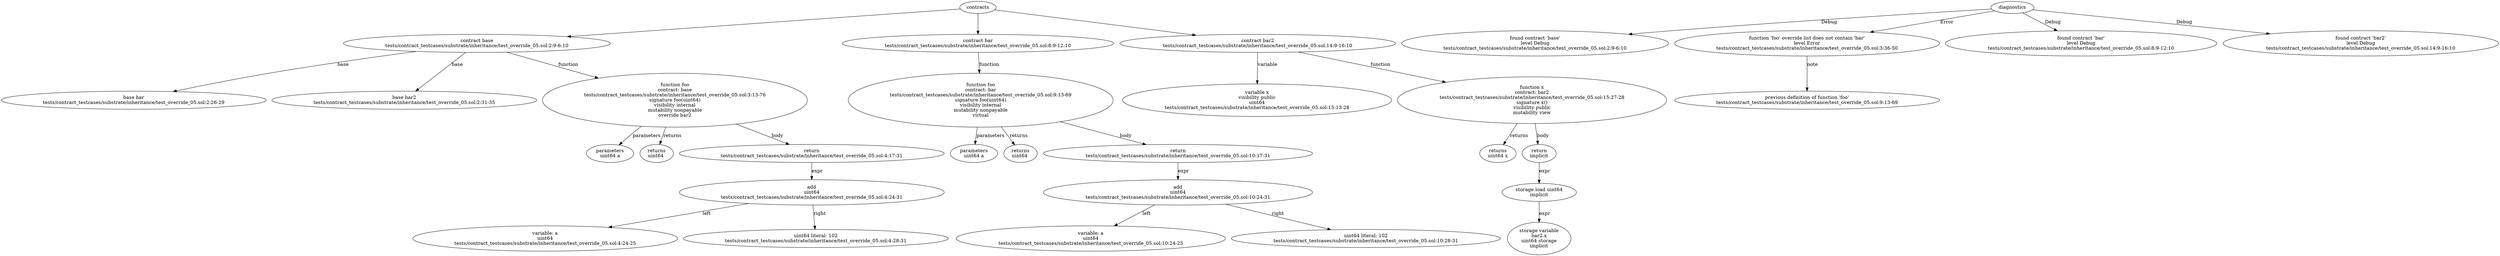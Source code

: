 strict digraph "tests/contract_testcases/substrate/inheritance/test_override_05.sol" {
	contract [label="contract base\ntests/contract_testcases/substrate/inheritance/test_override_05.sol:2:9-6:10"]
	base [label="base bar\ntests/contract_testcases/substrate/inheritance/test_override_05.sol:2:26-29"]
	base_3 [label="base bar2\ntests/contract_testcases/substrate/inheritance/test_override_05.sol:2:31-35"]
	foo [label="function foo\ncontract: base\ntests/contract_testcases/substrate/inheritance/test_override_05.sol:3:13-76\nsignature foo(uint64)\nvisibility internal\nmutability nonpayable\noverride bar2"]
	parameters [label="parameters\nuint64 a"]
	returns [label="returns\nuint64 "]
	return [label="return\ntests/contract_testcases/substrate/inheritance/test_override_05.sol:4:17-31"]
	add [label="add\nuint64\ntests/contract_testcases/substrate/inheritance/test_override_05.sol:4:24-31"]
	variable [label="variable: a\nuint64\ntests/contract_testcases/substrate/inheritance/test_override_05.sol:4:24-25"]
	number_literal [label="uint64 literal: 102\ntests/contract_testcases/substrate/inheritance/test_override_05.sol:4:28-31"]
	contract_11 [label="contract bar\ntests/contract_testcases/substrate/inheritance/test_override_05.sol:8:9-12:10"]
	foo_12 [label="function foo\ncontract: bar\ntests/contract_testcases/substrate/inheritance/test_override_05.sol:9:13-69\nsignature foo(uint64)\nvisibility internal\nmutability nonpayable\nvirtual"]
	parameters_13 [label="parameters\nuint64 a"]
	returns_14 [label="returns\nuint64 "]
	return_15 [label="return\ntests/contract_testcases/substrate/inheritance/test_override_05.sol:10:17-31"]
	add_16 [label="add\nuint64\ntests/contract_testcases/substrate/inheritance/test_override_05.sol:10:24-31"]
	variable_17 [label="variable: a\nuint64\ntests/contract_testcases/substrate/inheritance/test_override_05.sol:10:24-25"]
	number_literal_18 [label="uint64 literal: 102\ntests/contract_testcases/substrate/inheritance/test_override_05.sol:10:28-31"]
	contract_19 [label="contract bar2\ntests/contract_testcases/substrate/inheritance/test_override_05.sol:14:9-16:10"]
	var [label="variable x\nvisibility public\nuint64\ntests/contract_testcases/substrate/inheritance/test_override_05.sol:15:13-28"]
	x [label="function x\ncontract: bar2\ntests/contract_testcases/substrate/inheritance/test_override_05.sol:15:27-28\nsignature x()\nvisibility public\nmutability view"]
	returns_22 [label="returns\nuint64 x"]
	return_23 [label="return\nimplicit"]
	storage_load [label="storage load uint64\nimplicit"]
	storage_var [label="storage variable\nbar2.x\nuint64 storage\nimplicit"]
	diagnostic [label="found contract 'base'\nlevel Debug\ntests/contract_testcases/substrate/inheritance/test_override_05.sol:2:9-6:10"]
	diagnostic_28 [label="function 'foo' override list does not contain 'bar'\nlevel Error\ntests/contract_testcases/substrate/inheritance/test_override_05.sol:3:36-50"]
	note [label="previous definition of function 'foo'\ntests/contract_testcases/substrate/inheritance/test_override_05.sol:9:13-69"]
	diagnostic_30 [label="found contract 'bar'\nlevel Debug\ntests/contract_testcases/substrate/inheritance/test_override_05.sol:8:9-12:10"]
	diagnostic_31 [label="found contract 'bar2'\nlevel Debug\ntests/contract_testcases/substrate/inheritance/test_override_05.sol:14:9-16:10"]
	contracts -> contract
	contract -> base [label="base"]
	contract -> base_3 [label="base"]
	contract -> foo [label="function"]
	foo -> parameters [label="parameters"]
	foo -> returns [label="returns"]
	foo -> return [label="body"]
	return -> add [label="expr"]
	add -> variable [label="left"]
	add -> number_literal [label="right"]
	contracts -> contract_11
	contract_11 -> foo_12 [label="function"]
	foo_12 -> parameters_13 [label="parameters"]
	foo_12 -> returns_14 [label="returns"]
	foo_12 -> return_15 [label="body"]
	return_15 -> add_16 [label="expr"]
	add_16 -> variable_17 [label="left"]
	add_16 -> number_literal_18 [label="right"]
	contracts -> contract_19
	contract_19 -> var [label="variable"]
	contract_19 -> x [label="function"]
	x -> returns_22 [label="returns"]
	x -> return_23 [label="body"]
	return_23 -> storage_load [label="expr"]
	storage_load -> storage_var [label="expr"]
	diagnostics -> diagnostic [label="Debug"]
	diagnostics -> diagnostic_28 [label="Error"]
	diagnostic_28 -> note [label="note"]
	diagnostics -> diagnostic_30 [label="Debug"]
	diagnostics -> diagnostic_31 [label="Debug"]
}
